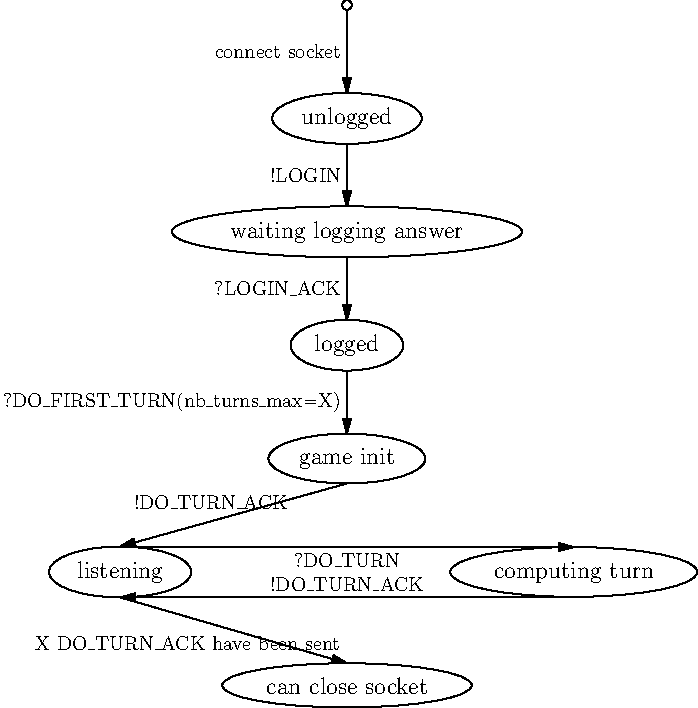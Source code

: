 unitsize(1cm);

real margin=1mm;
real y = 0;
real yoff = -2;
real xoff = 4;

object start = draw("", ellipse, (0,y), 0); y += yoff;
object unlogged = draw("unlogged", ellipse, (0,y), margin); y += yoff;
object waiting = draw("waiting logging answer", ellipse, (0,y), margin); y += yoff;
object logged = draw("logged", ellipse, (0,y), margin); y += yoff;
object gameinit = draw("game init", ellipse, (0,y), margin); y += yoff;
object listening = draw("listening", ellipse, (-xoff,y), margin);
object thinking = draw("computing turn", ellipse, (xoff,y), margin); y += yoff;
object gameover = draw("can close socket", ellipse, (0,y), margin); y += yoff;

add(new void(picture pic, transform t)
{
    draw(pic, "connect socket", point(start,S,t)..point(unlogged,N,t),
         fontsize(10), Arrow);
});

add(new void(picture pic, transform t)
{
    draw(pic, "!LOGIN", point(unlogged,S,t)..point(waiting,N,t),
         fontsize(10), Arrow);
});

add(new void(picture pic, transform t)
{
    draw(pic, "?LOGIN\_ACK", point(waiting,S,t)..point(logged,N,t),
         fontsize(10), Arrow);
});

add(new void(picture pic, transform t)
{
    draw(pic, "?DO\_FIRST\_TURN(nb\_turns\_max=X)", point(logged,S,t)..point(gameinit,N,t),
         fontsize(10), Arrow);
});

add(new void(picture pic, transform t)
{
    draw(pic, "!DO\_TURN\_ACK", point(gameinit,S,t)..point(listening,N,t),
         fontsize(10), Arrow);
});

add(new void(picture pic, transform t)
{
    draw(pic, "?DO\_TURN", point(listening,N,t)..point(thinking,N,t),
         fontsize(10), Arrow);
});

add(new void(picture pic, transform t)
{
    draw(pic, "!DO\_TURN\_ACK", point(thinking,S,t)..point(listening,S,t),
         fontsize(10), Arrow);
});

add(new void(picture pic, transform t)
{
    draw(pic, "X DO\_TURN\_ACK have been sent",
         point(listening,S,t)..point(gameover,N,t),
         fontsize(10), Arrow);
});
